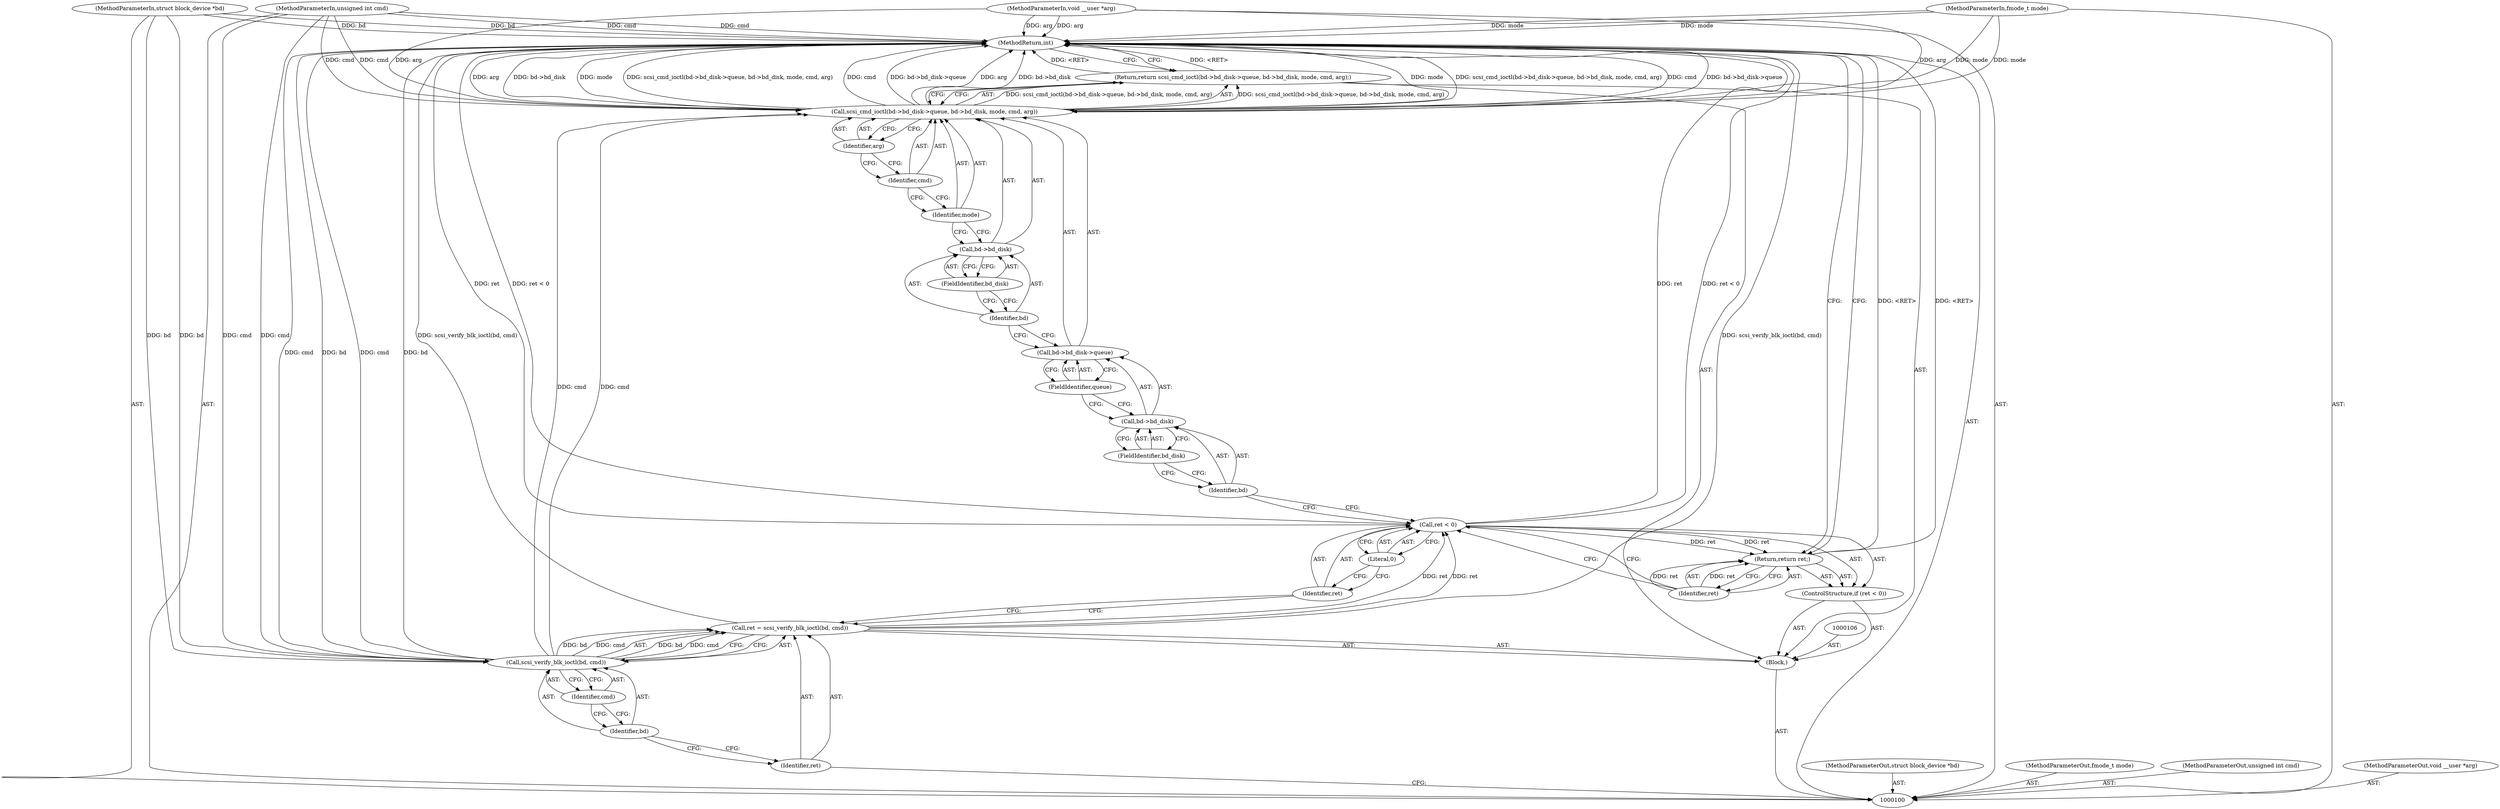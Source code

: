 digraph "0_linux_0bfc96cb77224736dfa35c3c555d37b3646ef35e" {
"1000131" [label="(MethodReturn,int)"];
"1000101" [label="(MethodParameterIn,struct block_device *bd)"];
"1000167" [label="(MethodParameterOut,struct block_device *bd)"];
"1000102" [label="(MethodParameterIn,fmode_t mode)"];
"1000168" [label="(MethodParameterOut,fmode_t mode)"];
"1000118" [label="(Return,return scsi_cmd_ioctl(bd->bd_disk->queue, bd->bd_disk, mode, cmd, arg);)"];
"1000120" [label="(Call,bd->bd_disk->queue)"];
"1000121" [label="(Call,bd->bd_disk)"];
"1000122" [label="(Identifier,bd)"];
"1000123" [label="(FieldIdentifier,bd_disk)"];
"1000124" [label="(FieldIdentifier,queue)"];
"1000125" [label="(Call,bd->bd_disk)"];
"1000126" [label="(Identifier,bd)"];
"1000127" [label="(FieldIdentifier,bd_disk)"];
"1000128" [label="(Identifier,mode)"];
"1000129" [label="(Identifier,cmd)"];
"1000130" [label="(Identifier,arg)"];
"1000119" [label="(Call,scsi_cmd_ioctl(bd->bd_disk->queue, bd->bd_disk, mode, cmd, arg))"];
"1000103" [label="(MethodParameterIn,unsigned int cmd)"];
"1000169" [label="(MethodParameterOut,unsigned int cmd)"];
"1000104" [label="(MethodParameterIn,void __user *arg)"];
"1000170" [label="(MethodParameterOut,void __user *arg)"];
"1000105" [label="(Block,)"];
"1000107" [label="(Call,ret = scsi_verify_blk_ioctl(bd, cmd))"];
"1000108" [label="(Identifier,ret)"];
"1000110" [label="(Identifier,bd)"];
"1000111" [label="(Identifier,cmd)"];
"1000109" [label="(Call,scsi_verify_blk_ioctl(bd, cmd))"];
"1000112" [label="(ControlStructure,if (ret < 0))"];
"1000115" [label="(Literal,0)"];
"1000113" [label="(Call,ret < 0)"];
"1000114" [label="(Identifier,ret)"];
"1000116" [label="(Return,return ret;)"];
"1000117" [label="(Identifier,ret)"];
"1000131" -> "1000100"  [label="AST: "];
"1000131" -> "1000116"  [label="CFG: "];
"1000131" -> "1000118"  [label="CFG: "];
"1000116" -> "1000131"  [label="DDG: <RET>"];
"1000119" -> "1000131"  [label="DDG: arg"];
"1000119" -> "1000131"  [label="DDG: bd->bd_disk"];
"1000119" -> "1000131"  [label="DDG: mode"];
"1000119" -> "1000131"  [label="DDG: scsi_cmd_ioctl(bd->bd_disk->queue, bd->bd_disk, mode, cmd, arg)"];
"1000119" -> "1000131"  [label="DDG: cmd"];
"1000119" -> "1000131"  [label="DDG: bd->bd_disk->queue"];
"1000104" -> "1000131"  [label="DDG: arg"];
"1000113" -> "1000131"  [label="DDG: ret"];
"1000113" -> "1000131"  [label="DDG: ret < 0"];
"1000102" -> "1000131"  [label="DDG: mode"];
"1000109" -> "1000131"  [label="DDG: cmd"];
"1000109" -> "1000131"  [label="DDG: bd"];
"1000107" -> "1000131"  [label="DDG: scsi_verify_blk_ioctl(bd, cmd)"];
"1000103" -> "1000131"  [label="DDG: cmd"];
"1000101" -> "1000131"  [label="DDG: bd"];
"1000118" -> "1000131"  [label="DDG: <RET>"];
"1000101" -> "1000100"  [label="AST: "];
"1000101" -> "1000131"  [label="DDG: bd"];
"1000101" -> "1000109"  [label="DDG: bd"];
"1000167" -> "1000100"  [label="AST: "];
"1000102" -> "1000100"  [label="AST: "];
"1000102" -> "1000131"  [label="DDG: mode"];
"1000102" -> "1000119"  [label="DDG: mode"];
"1000168" -> "1000100"  [label="AST: "];
"1000118" -> "1000105"  [label="AST: "];
"1000118" -> "1000119"  [label="CFG: "];
"1000119" -> "1000118"  [label="AST: "];
"1000131" -> "1000118"  [label="CFG: "];
"1000118" -> "1000131"  [label="DDG: <RET>"];
"1000119" -> "1000118"  [label="DDG: scsi_cmd_ioctl(bd->bd_disk->queue, bd->bd_disk, mode, cmd, arg)"];
"1000120" -> "1000119"  [label="AST: "];
"1000120" -> "1000124"  [label="CFG: "];
"1000121" -> "1000120"  [label="AST: "];
"1000124" -> "1000120"  [label="AST: "];
"1000126" -> "1000120"  [label="CFG: "];
"1000121" -> "1000120"  [label="AST: "];
"1000121" -> "1000123"  [label="CFG: "];
"1000122" -> "1000121"  [label="AST: "];
"1000123" -> "1000121"  [label="AST: "];
"1000124" -> "1000121"  [label="CFG: "];
"1000122" -> "1000121"  [label="AST: "];
"1000122" -> "1000113"  [label="CFG: "];
"1000123" -> "1000122"  [label="CFG: "];
"1000123" -> "1000121"  [label="AST: "];
"1000123" -> "1000122"  [label="CFG: "];
"1000121" -> "1000123"  [label="CFG: "];
"1000124" -> "1000120"  [label="AST: "];
"1000124" -> "1000121"  [label="CFG: "];
"1000120" -> "1000124"  [label="CFG: "];
"1000125" -> "1000119"  [label="AST: "];
"1000125" -> "1000127"  [label="CFG: "];
"1000126" -> "1000125"  [label="AST: "];
"1000127" -> "1000125"  [label="AST: "];
"1000128" -> "1000125"  [label="CFG: "];
"1000126" -> "1000125"  [label="AST: "];
"1000126" -> "1000120"  [label="CFG: "];
"1000127" -> "1000126"  [label="CFG: "];
"1000127" -> "1000125"  [label="AST: "];
"1000127" -> "1000126"  [label="CFG: "];
"1000125" -> "1000127"  [label="CFG: "];
"1000128" -> "1000119"  [label="AST: "];
"1000128" -> "1000125"  [label="CFG: "];
"1000129" -> "1000128"  [label="CFG: "];
"1000129" -> "1000119"  [label="AST: "];
"1000129" -> "1000128"  [label="CFG: "];
"1000130" -> "1000129"  [label="CFG: "];
"1000130" -> "1000119"  [label="AST: "];
"1000130" -> "1000129"  [label="CFG: "];
"1000119" -> "1000130"  [label="CFG: "];
"1000119" -> "1000118"  [label="AST: "];
"1000119" -> "1000130"  [label="CFG: "];
"1000120" -> "1000119"  [label="AST: "];
"1000125" -> "1000119"  [label="AST: "];
"1000128" -> "1000119"  [label="AST: "];
"1000129" -> "1000119"  [label="AST: "];
"1000130" -> "1000119"  [label="AST: "];
"1000118" -> "1000119"  [label="CFG: "];
"1000119" -> "1000131"  [label="DDG: arg"];
"1000119" -> "1000131"  [label="DDG: bd->bd_disk"];
"1000119" -> "1000131"  [label="DDG: mode"];
"1000119" -> "1000131"  [label="DDG: scsi_cmd_ioctl(bd->bd_disk->queue, bd->bd_disk, mode, cmd, arg)"];
"1000119" -> "1000131"  [label="DDG: cmd"];
"1000119" -> "1000131"  [label="DDG: bd->bd_disk->queue"];
"1000119" -> "1000118"  [label="DDG: scsi_cmd_ioctl(bd->bd_disk->queue, bd->bd_disk, mode, cmd, arg)"];
"1000102" -> "1000119"  [label="DDG: mode"];
"1000109" -> "1000119"  [label="DDG: cmd"];
"1000103" -> "1000119"  [label="DDG: cmd"];
"1000104" -> "1000119"  [label="DDG: arg"];
"1000103" -> "1000100"  [label="AST: "];
"1000103" -> "1000131"  [label="DDG: cmd"];
"1000103" -> "1000109"  [label="DDG: cmd"];
"1000103" -> "1000119"  [label="DDG: cmd"];
"1000169" -> "1000100"  [label="AST: "];
"1000104" -> "1000100"  [label="AST: "];
"1000104" -> "1000131"  [label="DDG: arg"];
"1000104" -> "1000119"  [label="DDG: arg"];
"1000170" -> "1000100"  [label="AST: "];
"1000105" -> "1000100"  [label="AST: "];
"1000106" -> "1000105"  [label="AST: "];
"1000107" -> "1000105"  [label="AST: "];
"1000112" -> "1000105"  [label="AST: "];
"1000118" -> "1000105"  [label="AST: "];
"1000107" -> "1000105"  [label="AST: "];
"1000107" -> "1000109"  [label="CFG: "];
"1000108" -> "1000107"  [label="AST: "];
"1000109" -> "1000107"  [label="AST: "];
"1000114" -> "1000107"  [label="CFG: "];
"1000107" -> "1000131"  [label="DDG: scsi_verify_blk_ioctl(bd, cmd)"];
"1000109" -> "1000107"  [label="DDG: bd"];
"1000109" -> "1000107"  [label="DDG: cmd"];
"1000107" -> "1000113"  [label="DDG: ret"];
"1000108" -> "1000107"  [label="AST: "];
"1000108" -> "1000100"  [label="CFG: "];
"1000110" -> "1000108"  [label="CFG: "];
"1000110" -> "1000109"  [label="AST: "];
"1000110" -> "1000108"  [label="CFG: "];
"1000111" -> "1000110"  [label="CFG: "];
"1000111" -> "1000109"  [label="AST: "];
"1000111" -> "1000110"  [label="CFG: "];
"1000109" -> "1000111"  [label="CFG: "];
"1000109" -> "1000107"  [label="AST: "];
"1000109" -> "1000111"  [label="CFG: "];
"1000110" -> "1000109"  [label="AST: "];
"1000111" -> "1000109"  [label="AST: "];
"1000107" -> "1000109"  [label="CFG: "];
"1000109" -> "1000131"  [label="DDG: cmd"];
"1000109" -> "1000131"  [label="DDG: bd"];
"1000109" -> "1000107"  [label="DDG: bd"];
"1000109" -> "1000107"  [label="DDG: cmd"];
"1000101" -> "1000109"  [label="DDG: bd"];
"1000103" -> "1000109"  [label="DDG: cmd"];
"1000109" -> "1000119"  [label="DDG: cmd"];
"1000112" -> "1000105"  [label="AST: "];
"1000113" -> "1000112"  [label="AST: "];
"1000116" -> "1000112"  [label="AST: "];
"1000115" -> "1000113"  [label="AST: "];
"1000115" -> "1000114"  [label="CFG: "];
"1000113" -> "1000115"  [label="CFG: "];
"1000113" -> "1000112"  [label="AST: "];
"1000113" -> "1000115"  [label="CFG: "];
"1000114" -> "1000113"  [label="AST: "];
"1000115" -> "1000113"  [label="AST: "];
"1000117" -> "1000113"  [label="CFG: "];
"1000122" -> "1000113"  [label="CFG: "];
"1000113" -> "1000131"  [label="DDG: ret"];
"1000113" -> "1000131"  [label="DDG: ret < 0"];
"1000107" -> "1000113"  [label="DDG: ret"];
"1000113" -> "1000116"  [label="DDG: ret"];
"1000114" -> "1000113"  [label="AST: "];
"1000114" -> "1000107"  [label="CFG: "];
"1000115" -> "1000114"  [label="CFG: "];
"1000116" -> "1000112"  [label="AST: "];
"1000116" -> "1000117"  [label="CFG: "];
"1000117" -> "1000116"  [label="AST: "];
"1000131" -> "1000116"  [label="CFG: "];
"1000116" -> "1000131"  [label="DDG: <RET>"];
"1000117" -> "1000116"  [label="DDG: ret"];
"1000113" -> "1000116"  [label="DDG: ret"];
"1000117" -> "1000116"  [label="AST: "];
"1000117" -> "1000113"  [label="CFG: "];
"1000116" -> "1000117"  [label="CFG: "];
"1000117" -> "1000116"  [label="DDG: ret"];
}
